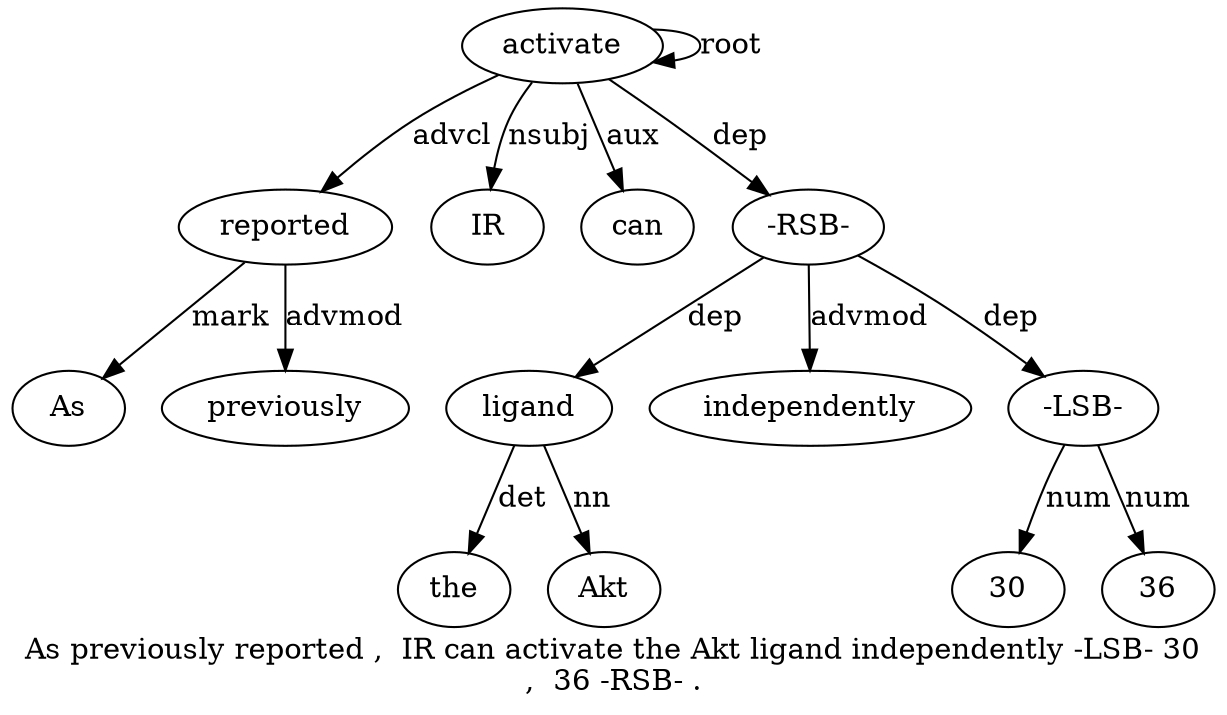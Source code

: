 digraph "As previously reported ,  IR can activate the Akt ligand independently -LSB- 30 ,  36 -RSB- ." {
label="As previously reported ,  IR can activate the Akt ligand independently -LSB- 30
,  36 -RSB- .";
reported3 [style=filled, fillcolor=white, label=reported];
As1 [style=filled, fillcolor=white, label=As];
reported3 -> As1  [label=mark];
previously2 [style=filled, fillcolor=white, label=previously];
reported3 -> previously2  [label=advmod];
activate7 [style=filled, fillcolor=white, label=activate];
activate7 -> reported3  [label=advcl];
IR5 [style=filled, fillcolor=white, label=IR];
activate7 -> IR5  [label=nsubj];
can6 [style=filled, fillcolor=white, label=can];
activate7 -> can6  [label=aux];
activate7 -> activate7  [label=root];
ligand10 [style=filled, fillcolor=white, label=ligand];
the8 [style=filled, fillcolor=white, label=the];
ligand10 -> the8  [label=det];
Akt9 [style=filled, fillcolor=white, label=Akt];
ligand10 -> Akt9  [label=nn];
"-RSB-16" [style=filled, fillcolor=white, label="-RSB-"];
"-RSB-16" -> ligand10  [label=dep];
independently11 [style=filled, fillcolor=white, label=independently];
"-RSB-16" -> independently11  [label=advmod];
"-LSB-12" [style=filled, fillcolor=white, label="-LSB-"];
"-RSB-16" -> "-LSB-12"  [label=dep];
301 [style=filled, fillcolor=white, label=30];
"-LSB-12" -> 301  [label=num];
3615 [style=filled, fillcolor=white, label=36];
"-LSB-12" -> 3615  [label=num];
activate7 -> "-RSB-16"  [label=dep];
}
